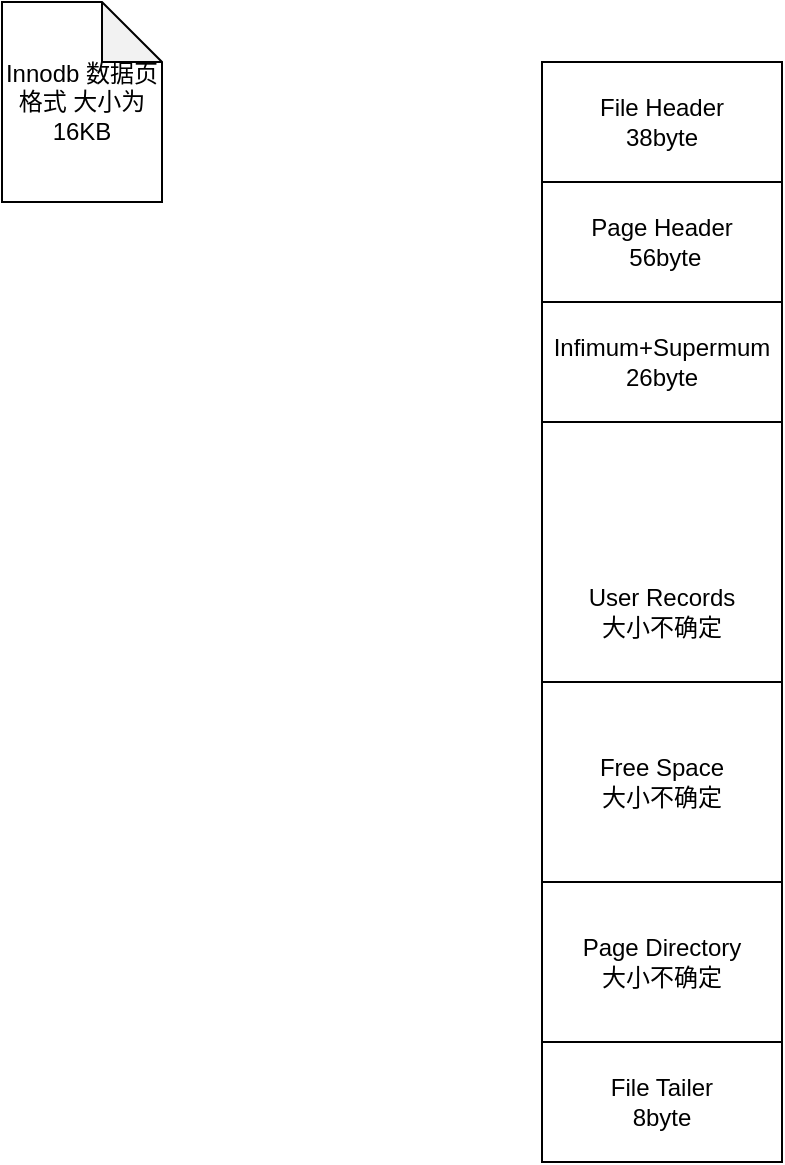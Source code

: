<mxfile version="11.2.5" type="github" pages="1"><diagram id="Ic5PMGPas7DWOSRoFors" name="第 1 页"><mxGraphModel dx="1422" dy="764" grid="1" gridSize="10" guides="1" tooltips="1" connect="1" arrows="1" fold="1" page="1" pageScale="1" pageWidth="1654" pageHeight="1169" math="0" shadow="0"><root><mxCell id="0"/><mxCell id="1" parent="0"/><mxCell id="5pBxFxkModJNIbzRhhk9-9" value="" style="group" vertex="1" connectable="0" parent="1"><mxGeometry x="420" y="70" width="120" height="550" as="geometry"/></mxCell><mxCell id="5pBxFxkModJNIbzRhhk9-1" value="User Records&lt;br&gt;大小不确定" style="rounded=0;whiteSpace=wrap;html=1;" vertex="1" parent="5pBxFxkModJNIbzRhhk9-9"><mxGeometry width="120" height="550" as="geometry"/></mxCell><mxCell id="5pBxFxkModJNIbzRhhk9-3" value="File Header &lt;br&gt;38byte" style="rounded=0;whiteSpace=wrap;html=1;" vertex="1" parent="5pBxFxkModJNIbzRhhk9-9"><mxGeometry width="120" height="60" as="geometry"/></mxCell><mxCell id="5pBxFxkModJNIbzRhhk9-4" value="Page Header&lt;br&gt;&amp;nbsp;56byte" style="rounded=0;whiteSpace=wrap;html=1;" vertex="1" parent="5pBxFxkModJNIbzRhhk9-9"><mxGeometry y="60" width="120" height="60" as="geometry"/></mxCell><mxCell id="5pBxFxkModJNIbzRhhk9-5" value="Infimum+Supermum&lt;br&gt;26byte" style="rounded=0;whiteSpace=wrap;html=1;" vertex="1" parent="5pBxFxkModJNIbzRhhk9-9"><mxGeometry y="120" width="120" height="60" as="geometry"/></mxCell><mxCell id="5pBxFxkModJNIbzRhhk9-6" value="File Tailer&lt;br&gt;8byte" style="rounded=0;whiteSpace=wrap;html=1;" vertex="1" parent="5pBxFxkModJNIbzRhhk9-9"><mxGeometry y="490" width="120" height="60" as="geometry"/></mxCell><mxCell id="5pBxFxkModJNIbzRhhk9-7" value="Free Space&lt;br&gt;大小不确定" style="rounded=0;whiteSpace=wrap;html=1;" vertex="1" parent="5pBxFxkModJNIbzRhhk9-9"><mxGeometry y="310" width="120" height="100" as="geometry"/></mxCell><mxCell id="5pBxFxkModJNIbzRhhk9-8" value="Page Directory&lt;br&gt;大小不确定" style="rounded=0;whiteSpace=wrap;html=1;" vertex="1" parent="5pBxFxkModJNIbzRhhk9-9"><mxGeometry y="410" width="120" height="80" as="geometry"/></mxCell><mxCell id="5pBxFxkModJNIbzRhhk9-10" value="Innodb 数据页格式 大小为16KB" style="shape=note;whiteSpace=wrap;html=1;backgroundOutline=1;darkOpacity=0.05;" vertex="1" parent="1"><mxGeometry x="150" y="40" width="80" height="100" as="geometry"/></mxCell></root></mxGraphModel></diagram></mxfile>